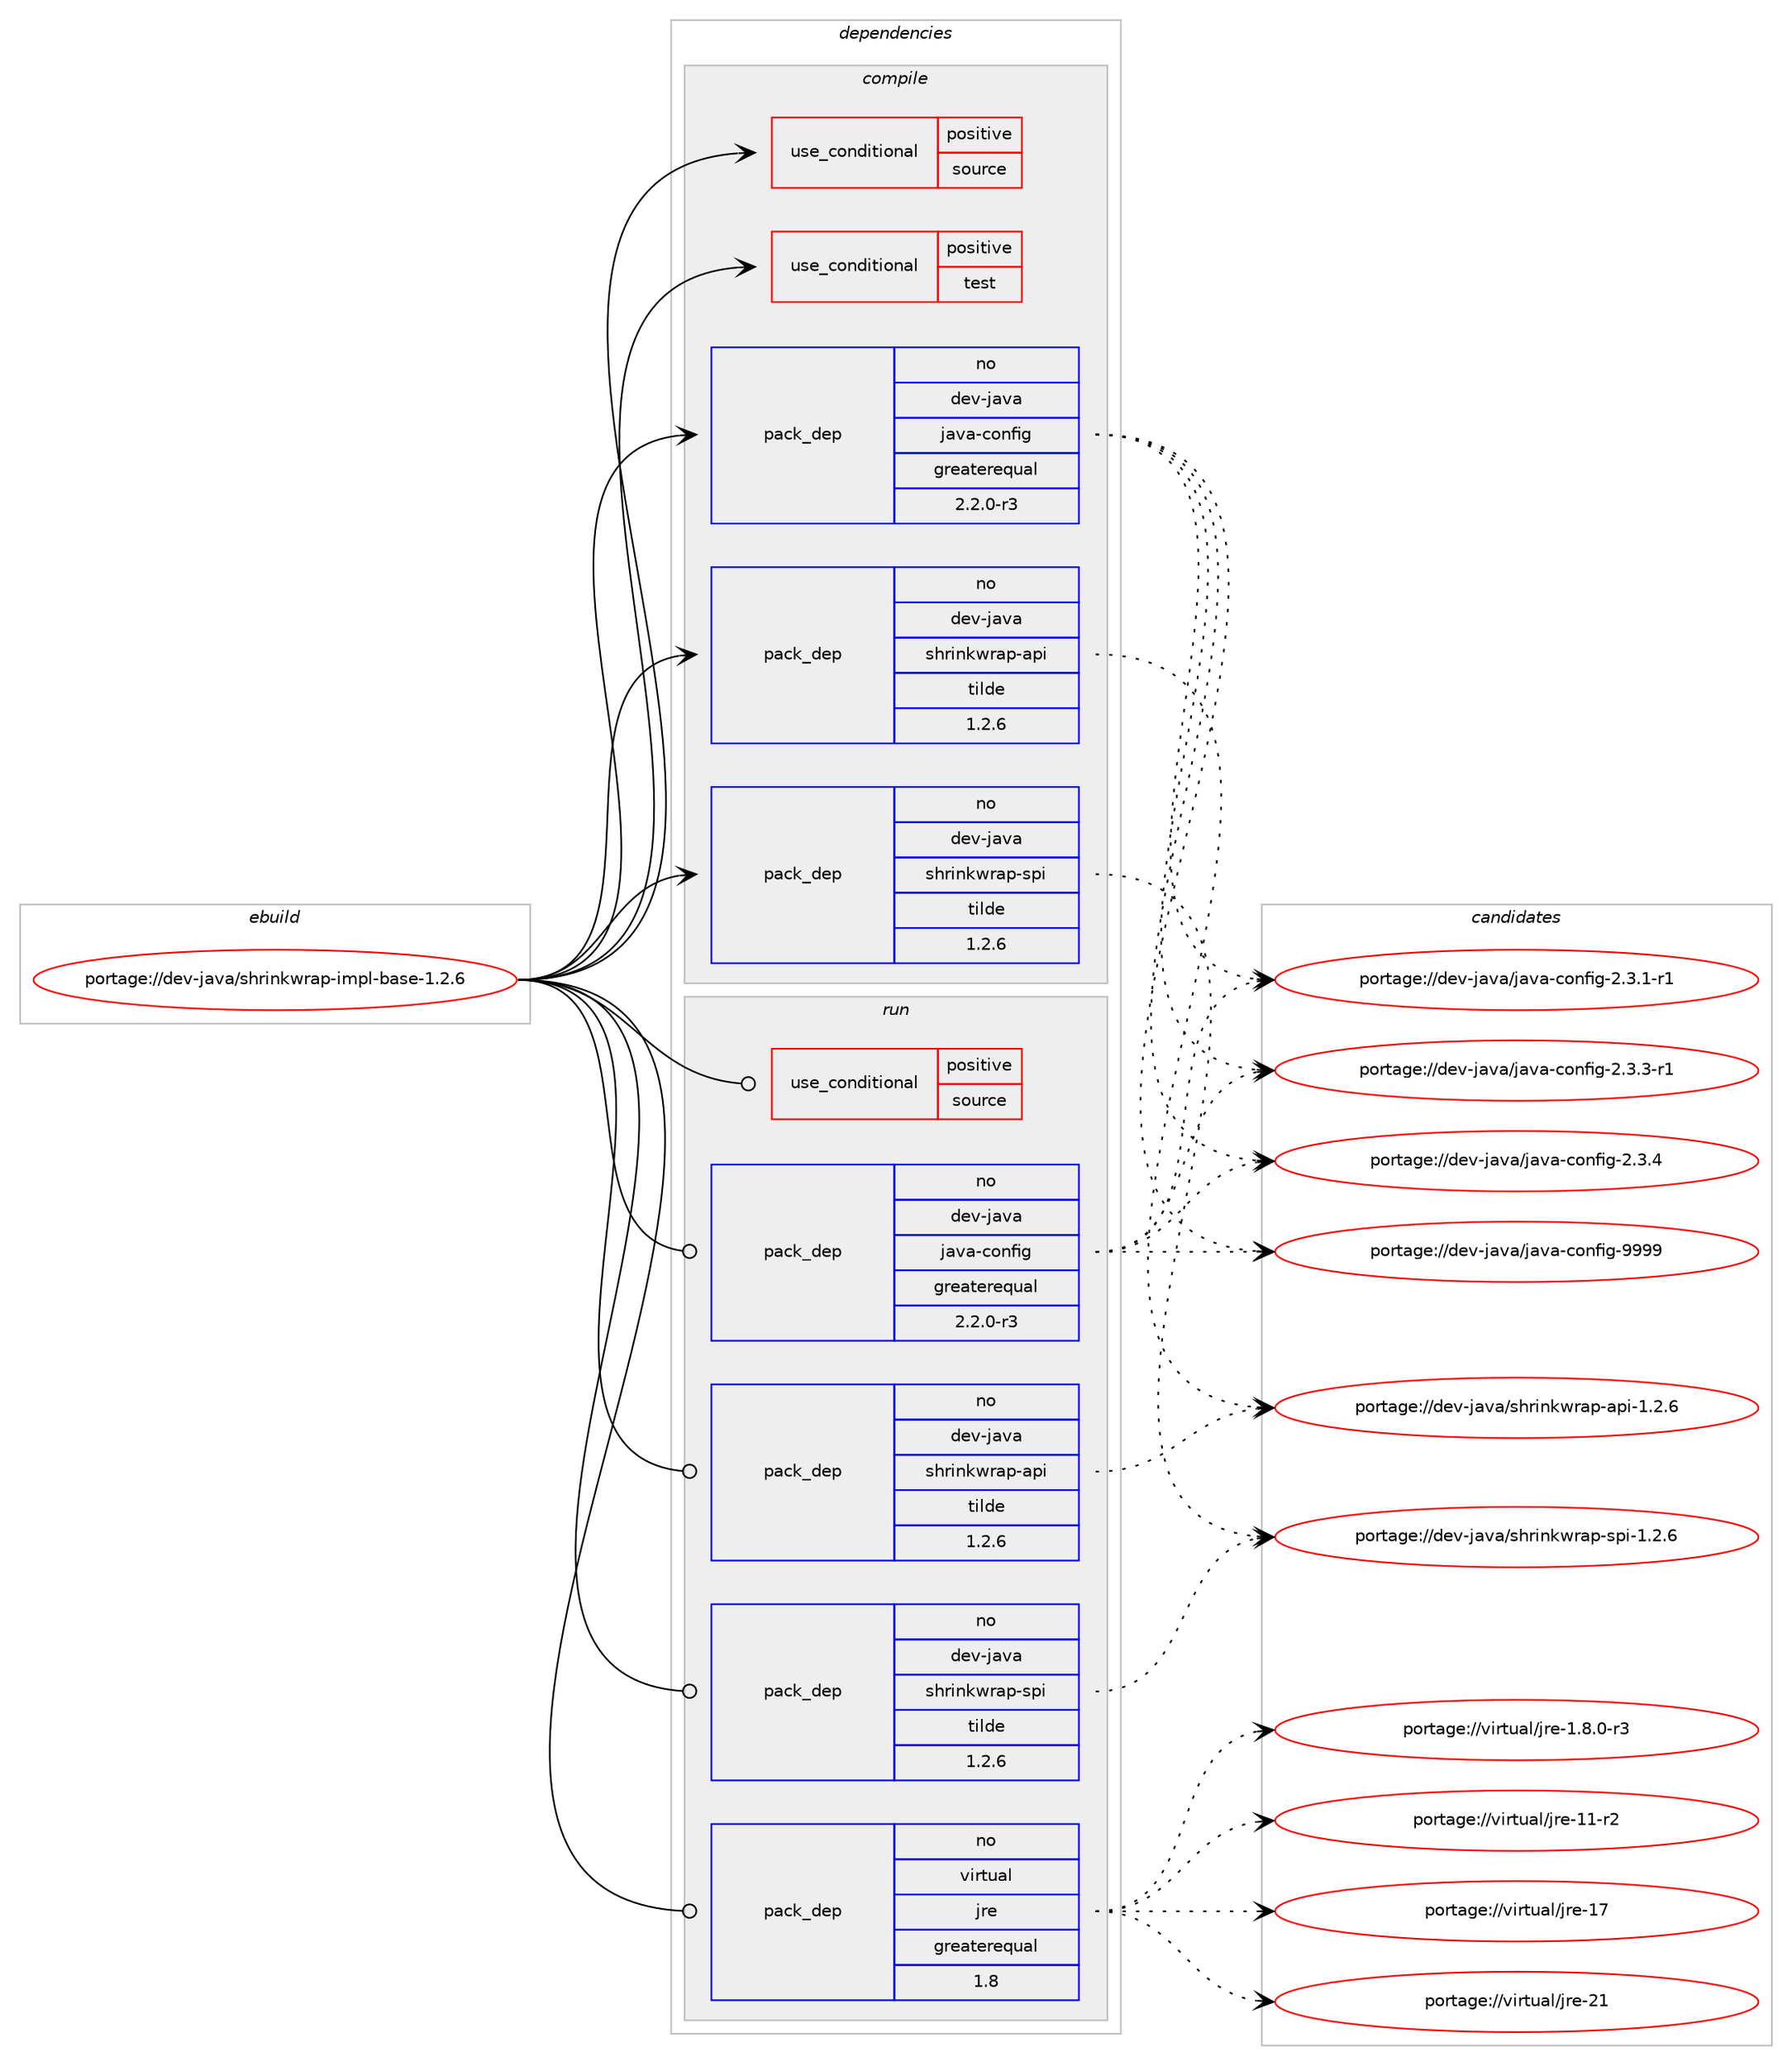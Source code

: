 digraph prolog {

# *************
# Graph options
# *************

newrank=true;
concentrate=true;
compound=true;
graph [rankdir=LR,fontname=Helvetica,fontsize=10,ranksep=1.5];#, ranksep=2.5, nodesep=0.2];
edge  [arrowhead=vee];
node  [fontname=Helvetica,fontsize=10];

# **********
# The ebuild
# **********

subgraph cluster_leftcol {
color=gray;
rank=same;
label=<<i>ebuild</i>>;
id [label="portage://dev-java/shrinkwrap-impl-base-1.2.6", color=red, width=4, href="../dev-java/shrinkwrap-impl-base-1.2.6.svg"];
}

# ****************
# The dependencies
# ****************

subgraph cluster_midcol {
color=gray;
label=<<i>dependencies</i>>;
subgraph cluster_compile {
fillcolor="#eeeeee";
style=filled;
label=<<i>compile</i>>;
subgraph cond21800 {
dependency49320 [label=<<TABLE BORDER="0" CELLBORDER="1" CELLSPACING="0" CELLPADDING="4"><TR><TD ROWSPAN="3" CELLPADDING="10">use_conditional</TD></TR><TR><TD>positive</TD></TR><TR><TD>source</TD></TR></TABLE>>, shape=none, color=red];
# *** BEGIN UNKNOWN DEPENDENCY TYPE (TODO) ***
# dependency49320 -> package_dependency(portage://dev-java/shrinkwrap-impl-base-1.2.6,install,no,app-arch,zip,none,[,,],[],[])
# *** END UNKNOWN DEPENDENCY TYPE (TODO) ***

}
id:e -> dependency49320:w [weight=20,style="solid",arrowhead="vee"];
subgraph cond21801 {
dependency49321 [label=<<TABLE BORDER="0" CELLBORDER="1" CELLSPACING="0" CELLPADDING="4"><TR><TD ROWSPAN="3" CELLPADDING="10">use_conditional</TD></TR><TR><TD>positive</TD></TR><TR><TD>test</TD></TR></TABLE>>, shape=none, color=red];
# *** BEGIN UNKNOWN DEPENDENCY TYPE (TODO) ***
# dependency49321 -> package_dependency(portage://dev-java/shrinkwrap-impl-base-1.2.6,install,no,dev-java,junit,none,[,,],[slot(4)],[])
# *** END UNKNOWN DEPENDENCY TYPE (TODO) ***

}
id:e -> dependency49321:w [weight=20,style="solid",arrowhead="vee"];
# *** BEGIN UNKNOWN DEPENDENCY TYPE (TODO) ***
# id -> package_dependency(portage://dev-java/shrinkwrap-impl-base-1.2.6,install,no,dev-java,jakarta-activation,none,[,,],[slot(1)],[])
# *** END UNKNOWN DEPENDENCY TYPE (TODO) ***

subgraph pack26488 {
dependency49322 [label=<<TABLE BORDER="0" CELLBORDER="1" CELLSPACING="0" CELLPADDING="4" WIDTH="220"><TR><TD ROWSPAN="6" CELLPADDING="30">pack_dep</TD></TR><TR><TD WIDTH="110">no</TD></TR><TR><TD>dev-java</TD></TR><TR><TD>java-config</TD></TR><TR><TD>greaterequal</TD></TR><TR><TD>2.2.0-r3</TD></TR></TABLE>>, shape=none, color=blue];
}
id:e -> dependency49322:w [weight=20,style="solid",arrowhead="vee"];
subgraph pack26489 {
dependency49323 [label=<<TABLE BORDER="0" CELLBORDER="1" CELLSPACING="0" CELLPADDING="4" WIDTH="220"><TR><TD ROWSPAN="6" CELLPADDING="30">pack_dep</TD></TR><TR><TD WIDTH="110">no</TD></TR><TR><TD>dev-java</TD></TR><TR><TD>shrinkwrap-api</TD></TR><TR><TD>tilde</TD></TR><TR><TD>1.2.6</TD></TR></TABLE>>, shape=none, color=blue];
}
id:e -> dependency49323:w [weight=20,style="solid",arrowhead="vee"];
subgraph pack26490 {
dependency49324 [label=<<TABLE BORDER="0" CELLBORDER="1" CELLSPACING="0" CELLPADDING="4" WIDTH="220"><TR><TD ROWSPAN="6" CELLPADDING="30">pack_dep</TD></TR><TR><TD WIDTH="110">no</TD></TR><TR><TD>dev-java</TD></TR><TR><TD>shrinkwrap-spi</TD></TR><TR><TD>tilde</TD></TR><TR><TD>1.2.6</TD></TR></TABLE>>, shape=none, color=blue];
}
id:e -> dependency49324:w [weight=20,style="solid",arrowhead="vee"];
# *** BEGIN UNKNOWN DEPENDENCY TYPE (TODO) ***
# id -> package_dependency(portage://dev-java/shrinkwrap-impl-base-1.2.6,install,no,virtual,jdk,none,[,,],[slot(1.8)],[])
# *** END UNKNOWN DEPENDENCY TYPE (TODO) ***

}
subgraph cluster_compileandrun {
fillcolor="#eeeeee";
style=filled;
label=<<i>compile and run</i>>;
}
subgraph cluster_run {
fillcolor="#eeeeee";
style=filled;
label=<<i>run</i>>;
subgraph cond21802 {
dependency49325 [label=<<TABLE BORDER="0" CELLBORDER="1" CELLSPACING="0" CELLPADDING="4"><TR><TD ROWSPAN="3" CELLPADDING="10">use_conditional</TD></TR><TR><TD>positive</TD></TR><TR><TD>source</TD></TR></TABLE>>, shape=none, color=red];
# *** BEGIN UNKNOWN DEPENDENCY TYPE (TODO) ***
# dependency49325 -> package_dependency(portage://dev-java/shrinkwrap-impl-base-1.2.6,run,no,app-arch,zip,none,[,,],[],[])
# *** END UNKNOWN DEPENDENCY TYPE (TODO) ***

}
id:e -> dependency49325:w [weight=20,style="solid",arrowhead="odot"];
# *** BEGIN UNKNOWN DEPENDENCY TYPE (TODO) ***
# id -> package_dependency(portage://dev-java/shrinkwrap-impl-base-1.2.6,run,no,dev-java,jakarta-activation,none,[,,],[slot(1)],[])
# *** END UNKNOWN DEPENDENCY TYPE (TODO) ***

subgraph pack26491 {
dependency49326 [label=<<TABLE BORDER="0" CELLBORDER="1" CELLSPACING="0" CELLPADDING="4" WIDTH="220"><TR><TD ROWSPAN="6" CELLPADDING="30">pack_dep</TD></TR><TR><TD WIDTH="110">no</TD></TR><TR><TD>dev-java</TD></TR><TR><TD>java-config</TD></TR><TR><TD>greaterequal</TD></TR><TR><TD>2.2.0-r3</TD></TR></TABLE>>, shape=none, color=blue];
}
id:e -> dependency49326:w [weight=20,style="solid",arrowhead="odot"];
subgraph pack26492 {
dependency49327 [label=<<TABLE BORDER="0" CELLBORDER="1" CELLSPACING="0" CELLPADDING="4" WIDTH="220"><TR><TD ROWSPAN="6" CELLPADDING="30">pack_dep</TD></TR><TR><TD WIDTH="110">no</TD></TR><TR><TD>dev-java</TD></TR><TR><TD>shrinkwrap-api</TD></TR><TR><TD>tilde</TD></TR><TR><TD>1.2.6</TD></TR></TABLE>>, shape=none, color=blue];
}
id:e -> dependency49327:w [weight=20,style="solid",arrowhead="odot"];
subgraph pack26493 {
dependency49328 [label=<<TABLE BORDER="0" CELLBORDER="1" CELLSPACING="0" CELLPADDING="4" WIDTH="220"><TR><TD ROWSPAN="6" CELLPADDING="30">pack_dep</TD></TR><TR><TD WIDTH="110">no</TD></TR><TR><TD>dev-java</TD></TR><TR><TD>shrinkwrap-spi</TD></TR><TR><TD>tilde</TD></TR><TR><TD>1.2.6</TD></TR></TABLE>>, shape=none, color=blue];
}
id:e -> dependency49328:w [weight=20,style="solid",arrowhead="odot"];
subgraph pack26494 {
dependency49329 [label=<<TABLE BORDER="0" CELLBORDER="1" CELLSPACING="0" CELLPADDING="4" WIDTH="220"><TR><TD ROWSPAN="6" CELLPADDING="30">pack_dep</TD></TR><TR><TD WIDTH="110">no</TD></TR><TR><TD>virtual</TD></TR><TR><TD>jre</TD></TR><TR><TD>greaterequal</TD></TR><TR><TD>1.8</TD></TR></TABLE>>, shape=none, color=blue];
}
id:e -> dependency49329:w [weight=20,style="solid",arrowhead="odot"];
}
}

# **************
# The candidates
# **************

subgraph cluster_choices {
rank=same;
color=gray;
label=<<i>candidates</i>>;

subgraph choice26488 {
color=black;
nodesep=1;
choice10010111845106971189747106971189745991111101021051034550465146494511449 [label="portage://dev-java/java-config-2.3.1-r1", color=red, width=4,href="../dev-java/java-config-2.3.1-r1.svg"];
choice10010111845106971189747106971189745991111101021051034550465146514511449 [label="portage://dev-java/java-config-2.3.3-r1", color=red, width=4,href="../dev-java/java-config-2.3.3-r1.svg"];
choice1001011184510697118974710697118974599111110102105103455046514652 [label="portage://dev-java/java-config-2.3.4", color=red, width=4,href="../dev-java/java-config-2.3.4.svg"];
choice10010111845106971189747106971189745991111101021051034557575757 [label="portage://dev-java/java-config-9999", color=red, width=4,href="../dev-java/java-config-9999.svg"];
dependency49322:e -> choice10010111845106971189747106971189745991111101021051034550465146494511449:w [style=dotted,weight="100"];
dependency49322:e -> choice10010111845106971189747106971189745991111101021051034550465146514511449:w [style=dotted,weight="100"];
dependency49322:e -> choice1001011184510697118974710697118974599111110102105103455046514652:w [style=dotted,weight="100"];
dependency49322:e -> choice10010111845106971189747106971189745991111101021051034557575757:w [style=dotted,weight="100"];
}
subgraph choice26489 {
color=black;
nodesep=1;
choice10010111845106971189747115104114105110107119114971124597112105454946504654 [label="portage://dev-java/shrinkwrap-api-1.2.6", color=red, width=4,href="../dev-java/shrinkwrap-api-1.2.6.svg"];
dependency49323:e -> choice10010111845106971189747115104114105110107119114971124597112105454946504654:w [style=dotted,weight="100"];
}
subgraph choice26490 {
color=black;
nodesep=1;
choice100101118451069711897471151041141051101071191149711245115112105454946504654 [label="portage://dev-java/shrinkwrap-spi-1.2.6", color=red, width=4,href="../dev-java/shrinkwrap-spi-1.2.6.svg"];
dependency49324:e -> choice100101118451069711897471151041141051101071191149711245115112105454946504654:w [style=dotted,weight="100"];
}
subgraph choice26491 {
color=black;
nodesep=1;
choice10010111845106971189747106971189745991111101021051034550465146494511449 [label="portage://dev-java/java-config-2.3.1-r1", color=red, width=4,href="../dev-java/java-config-2.3.1-r1.svg"];
choice10010111845106971189747106971189745991111101021051034550465146514511449 [label="portage://dev-java/java-config-2.3.3-r1", color=red, width=4,href="../dev-java/java-config-2.3.3-r1.svg"];
choice1001011184510697118974710697118974599111110102105103455046514652 [label="portage://dev-java/java-config-2.3.4", color=red, width=4,href="../dev-java/java-config-2.3.4.svg"];
choice10010111845106971189747106971189745991111101021051034557575757 [label="portage://dev-java/java-config-9999", color=red, width=4,href="../dev-java/java-config-9999.svg"];
dependency49326:e -> choice10010111845106971189747106971189745991111101021051034550465146494511449:w [style=dotted,weight="100"];
dependency49326:e -> choice10010111845106971189747106971189745991111101021051034550465146514511449:w [style=dotted,weight="100"];
dependency49326:e -> choice1001011184510697118974710697118974599111110102105103455046514652:w [style=dotted,weight="100"];
dependency49326:e -> choice10010111845106971189747106971189745991111101021051034557575757:w [style=dotted,weight="100"];
}
subgraph choice26492 {
color=black;
nodesep=1;
choice10010111845106971189747115104114105110107119114971124597112105454946504654 [label="portage://dev-java/shrinkwrap-api-1.2.6", color=red, width=4,href="../dev-java/shrinkwrap-api-1.2.6.svg"];
dependency49327:e -> choice10010111845106971189747115104114105110107119114971124597112105454946504654:w [style=dotted,weight="100"];
}
subgraph choice26493 {
color=black;
nodesep=1;
choice100101118451069711897471151041141051101071191149711245115112105454946504654 [label="portage://dev-java/shrinkwrap-spi-1.2.6", color=red, width=4,href="../dev-java/shrinkwrap-spi-1.2.6.svg"];
dependency49328:e -> choice100101118451069711897471151041141051101071191149711245115112105454946504654:w [style=dotted,weight="100"];
}
subgraph choice26494 {
color=black;
nodesep=1;
choice11810511411611797108471061141014549465646484511451 [label="portage://virtual/jre-1.8.0-r3", color=red, width=4,href="../virtual/jre-1.8.0-r3.svg"];
choice11810511411611797108471061141014549494511450 [label="portage://virtual/jre-11-r2", color=red, width=4,href="../virtual/jre-11-r2.svg"];
choice1181051141161179710847106114101454955 [label="portage://virtual/jre-17", color=red, width=4,href="../virtual/jre-17.svg"];
choice1181051141161179710847106114101455049 [label="portage://virtual/jre-21", color=red, width=4,href="../virtual/jre-21.svg"];
dependency49329:e -> choice11810511411611797108471061141014549465646484511451:w [style=dotted,weight="100"];
dependency49329:e -> choice11810511411611797108471061141014549494511450:w [style=dotted,weight="100"];
dependency49329:e -> choice1181051141161179710847106114101454955:w [style=dotted,weight="100"];
dependency49329:e -> choice1181051141161179710847106114101455049:w [style=dotted,weight="100"];
}
}

}
